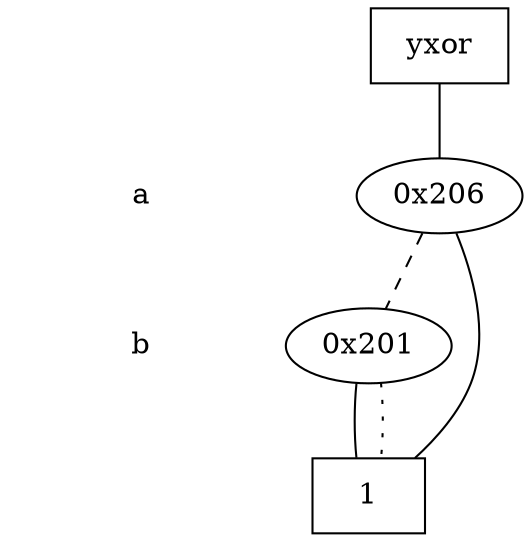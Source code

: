 digraph "DD" {
size = "7.5,10"
center = true;
edge [dir = none];
{ node [shape = plaintext];
  edge [style = invis];
  "CONST NODES" [style = invis];
" a " -> " b " -> "CONST NODES"; 
}
{ rank = same; node [shape = box]; edge [style = invis];
"  yxor  "; }
{ rank = same; " a ";
"0x206";
}
{ rank = same; " b ";
"0x201";
}
{ rank = same; "CONST NODES";
{ node [shape = box]; "0x1fc";
}
}
"  yxor  " -> "0x206" [style = solid];
"0x206" -> "0x1fc";
"0x206" -> "0x201" [style = dashed];
"0x201" -> "0x1fc";
"0x201" -> "0x1fc" [style = dotted];
"0x1fc" [label = "1"];
}
